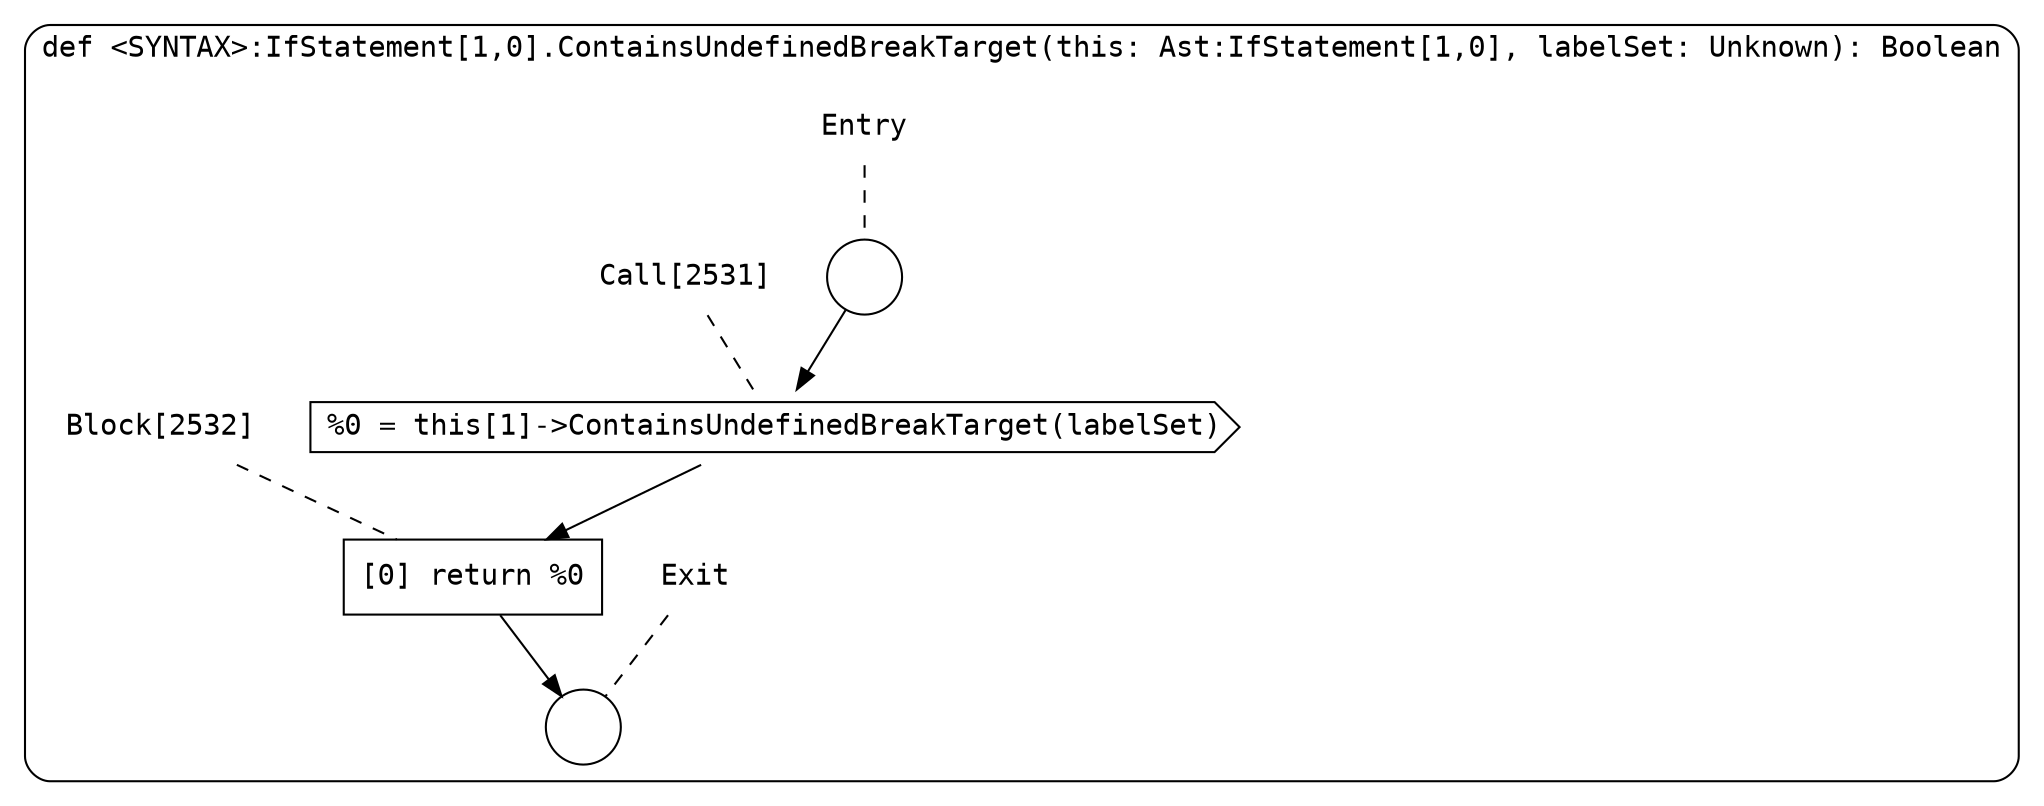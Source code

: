digraph {
  graph [fontname = "Consolas"]
  node [fontname = "Consolas"]
  edge [fontname = "Consolas"]
  subgraph cluster551 {
    label = "def <SYNTAX>:IfStatement[1,0].ContainsUndefinedBreakTarget(this: Ast:IfStatement[1,0], labelSet: Unknown): Boolean"
    style = rounded
    cluster551_entry_name [shape=none, label=<<font color="black">Entry</font>>]
    cluster551_entry_name -> cluster551_entry [arrowhead=none, color="black", style=dashed]
    cluster551_entry [shape=circle label=" " color="black" fillcolor="white" style=filled]
    cluster551_entry -> node2531 [color="black"]
    cluster551_exit_name [shape=none, label=<<font color="black">Exit</font>>]
    cluster551_exit_name -> cluster551_exit [arrowhead=none, color="black", style=dashed]
    cluster551_exit [shape=circle label=" " color="black" fillcolor="white" style=filled]
    node2531_name [shape=none, label=<<font color="black">Call[2531]</font>>]
    node2531_name -> node2531 [arrowhead=none, color="black", style=dashed]
    node2531 [shape=cds, label=<<font color="black">%0 = this[1]-&gt;ContainsUndefinedBreakTarget(labelSet)</font>> color="black" fillcolor="white", style=filled]
    node2531 -> node2532 [color="black"]
    node2532_name [shape=none, label=<<font color="black">Block[2532]</font>>]
    node2532_name -> node2532 [arrowhead=none, color="black", style=dashed]
    node2532 [shape=box, label=<<font color="black">[0] return %0<BR ALIGN="LEFT"/></font>> color="black" fillcolor="white", style=filled]
    node2532 -> cluster551_exit [color="black"]
  }
}